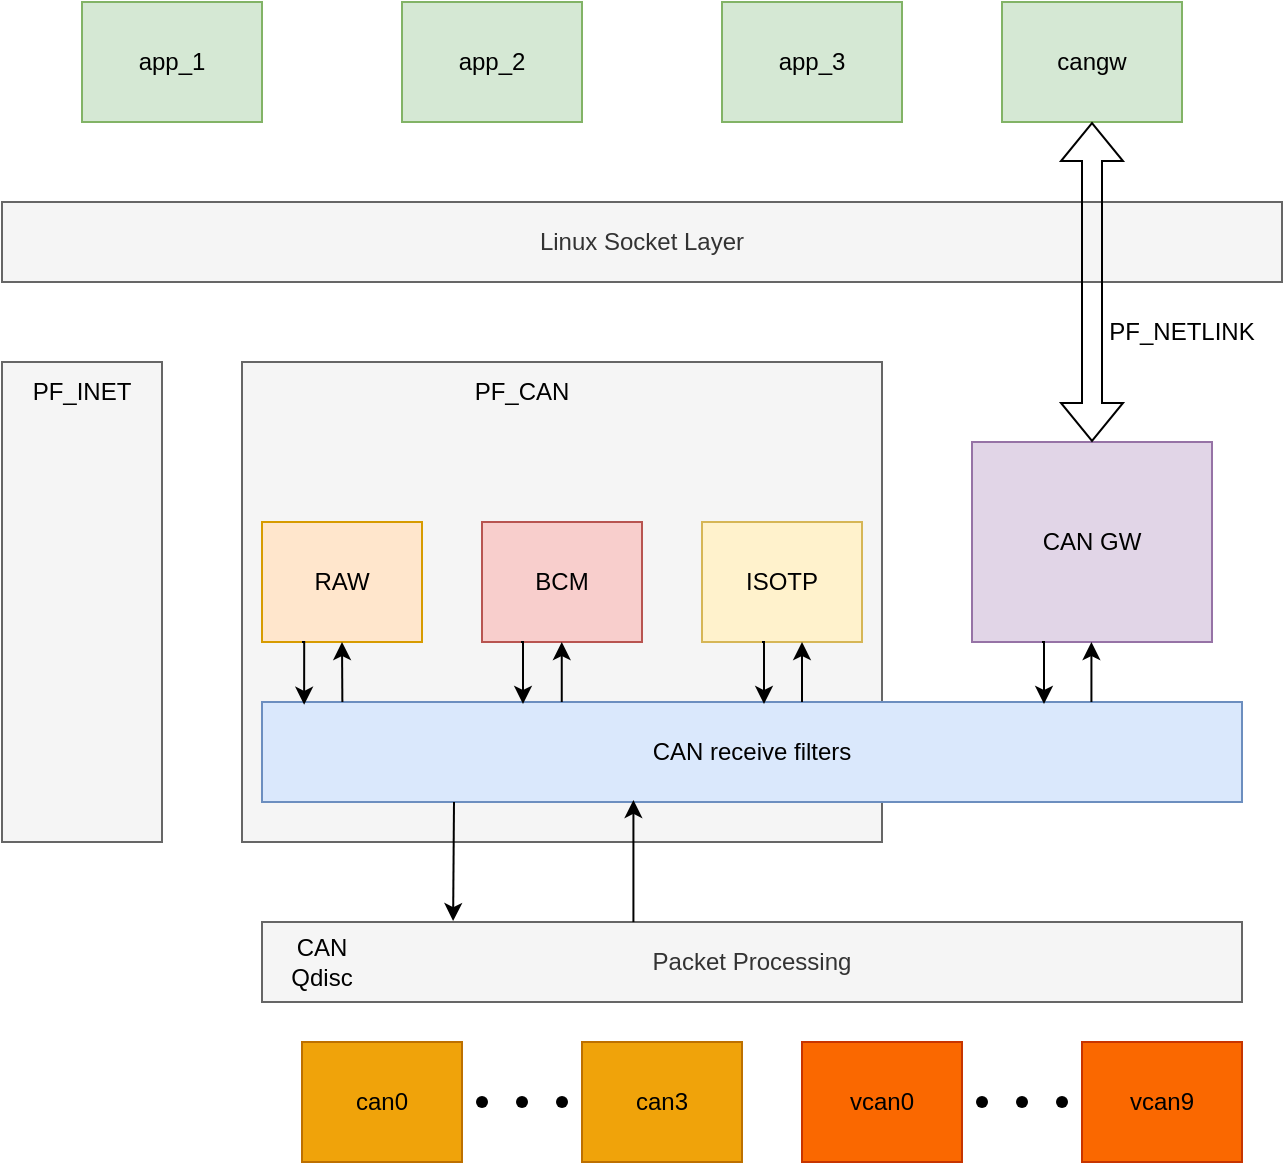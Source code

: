 <mxfile version="24.8.0">
  <diagram name="Page-1" id="evRFvM6QZ86SPKKQgn9C">
    <mxGraphModel dx="989" dy="541" grid="1" gridSize="10" guides="1" tooltips="1" connect="1" arrows="1" fold="1" page="1" pageScale="1" pageWidth="850" pageHeight="1100" math="0" shadow="0">
      <root>
        <mxCell id="0" />
        <mxCell id="1" parent="0" />
        <mxCell id="_bIcKUBgQ75I0MvCy2z--1" value="Linux Socket Layer" style="rounded=0;whiteSpace=wrap;html=1;fillColor=#f5f5f5;fontColor=#333333;strokeColor=#666666;" vertex="1" parent="1">
          <mxGeometry x="120" y="200" width="640" height="40" as="geometry" />
        </mxCell>
        <mxCell id="_bIcKUBgQ75I0MvCy2z--2" value="" style="rounded=0;whiteSpace=wrap;html=1;fillColor=#f5f5f5;fontColor=#333333;strokeColor=#666666;" vertex="1" parent="1">
          <mxGeometry x="120" y="280" width="80" height="240" as="geometry" />
        </mxCell>
        <mxCell id="_bIcKUBgQ75I0MvCy2z--3" value="" style="rounded=0;whiteSpace=wrap;html=1;align=left;fillColor=#f5f5f5;fontColor=#333333;strokeColor=#666666;" vertex="1" parent="1">
          <mxGeometry x="240" y="280" width="320" height="240" as="geometry" />
        </mxCell>
        <mxCell id="_bIcKUBgQ75I0MvCy2z--4" value="PF_INET" style="text;html=1;align=center;verticalAlign=middle;whiteSpace=wrap;rounded=0;" vertex="1" parent="1">
          <mxGeometry x="130" y="280" width="60" height="30" as="geometry" />
        </mxCell>
        <mxCell id="_bIcKUBgQ75I0MvCy2z--5" value="PF_CAN" style="text;html=1;align=center;verticalAlign=middle;whiteSpace=wrap;rounded=0;" vertex="1" parent="1">
          <mxGeometry x="350" y="280" width="60" height="30" as="geometry" />
        </mxCell>
        <mxCell id="_bIcKUBgQ75I0MvCy2z--6" value="RAW" style="rounded=0;whiteSpace=wrap;html=1;fillColor=#ffe6cc;strokeColor=#d79b00;" vertex="1" parent="1">
          <mxGeometry x="250" y="360" width="80" height="60" as="geometry" />
        </mxCell>
        <mxCell id="_bIcKUBgQ75I0MvCy2z--7" value="BCM" style="rounded=0;whiteSpace=wrap;html=1;fillColor=#f8cecc;strokeColor=#b85450;" vertex="1" parent="1">
          <mxGeometry x="360" y="360" width="80" height="60" as="geometry" />
        </mxCell>
        <mxCell id="_bIcKUBgQ75I0MvCy2z--8" value="ISOTP" style="rounded=0;whiteSpace=wrap;html=1;fillColor=#fff2cc;strokeColor=#d6b656;" vertex="1" parent="1">
          <mxGeometry x="470" y="360" width="80" height="60" as="geometry" />
        </mxCell>
        <mxCell id="_bIcKUBgQ75I0MvCy2z--9" value="CAN GW" style="rounded=0;whiteSpace=wrap;html=1;fillColor=#e1d5e7;strokeColor=#9673a6;" vertex="1" parent="1">
          <mxGeometry x="605" y="320" width="120" height="100" as="geometry" />
        </mxCell>
        <mxCell id="_bIcKUBgQ75I0MvCy2z--10" value="app_1" style="rounded=0;whiteSpace=wrap;html=1;fillColor=#d5e8d4;strokeColor=#82b366;" vertex="1" parent="1">
          <mxGeometry x="160" y="100" width="90" height="60" as="geometry" />
        </mxCell>
        <mxCell id="_bIcKUBgQ75I0MvCy2z--11" value="app_2" style="rounded=0;whiteSpace=wrap;html=1;fillColor=#d5e8d4;strokeColor=#82b366;" vertex="1" parent="1">
          <mxGeometry x="320" y="100" width="90" height="60" as="geometry" />
        </mxCell>
        <mxCell id="_bIcKUBgQ75I0MvCy2z--12" value="app_3" style="rounded=0;whiteSpace=wrap;html=1;fillColor=#d5e8d4;strokeColor=#82b366;" vertex="1" parent="1">
          <mxGeometry x="480" y="100" width="90" height="60" as="geometry" />
        </mxCell>
        <mxCell id="_bIcKUBgQ75I0MvCy2z--13" value="cangw" style="rounded=0;whiteSpace=wrap;html=1;fillColor=#d5e8d4;strokeColor=#82b366;" vertex="1" parent="1">
          <mxGeometry x="620" y="100" width="90" height="60" as="geometry" />
        </mxCell>
        <mxCell id="_bIcKUBgQ75I0MvCy2z--14" value="CAN receive filters" style="rounded=0;whiteSpace=wrap;html=1;fillColor=#dae8fc;strokeColor=#6c8ebf;" vertex="1" parent="1">
          <mxGeometry x="250" y="450" width="490" height="50" as="geometry" />
        </mxCell>
        <mxCell id="_bIcKUBgQ75I0MvCy2z--16" value="" style="shape=flexArrow;endArrow=classic;startArrow=classic;html=1;rounded=0;entryX=0.5;entryY=1;entryDx=0;entryDy=0;exitX=0.5;exitY=0;exitDx=0;exitDy=0;" edge="1" parent="1" source="_bIcKUBgQ75I0MvCy2z--9" target="_bIcKUBgQ75I0MvCy2z--13">
          <mxGeometry width="100" height="100" relative="1" as="geometry">
            <mxPoint x="410" y="460" as="sourcePoint" />
            <mxPoint x="510" y="360" as="targetPoint" />
          </mxGeometry>
        </mxCell>
        <mxCell id="_bIcKUBgQ75I0MvCy2z--18" style="edgeStyle=orthogonalEdgeStyle;rounded=0;orthogonalLoop=1;jettySize=auto;html=1;exitX=0.25;exitY=1;exitDx=0;exitDy=0;entryX=0.043;entryY=0.028;entryDx=0;entryDy=0;entryPerimeter=0;" edge="1" parent="1" source="_bIcKUBgQ75I0MvCy2z--6" target="_bIcKUBgQ75I0MvCy2z--14">
          <mxGeometry relative="1" as="geometry" />
        </mxCell>
        <mxCell id="_bIcKUBgQ75I0MvCy2z--19" value="" style="endArrow=classic;html=1;rounded=0;exitX=0.082;exitY=0;exitDx=0;exitDy=0;exitPerimeter=0;entryX=0.5;entryY=1;entryDx=0;entryDy=0;" edge="1" parent="1" source="_bIcKUBgQ75I0MvCy2z--14" target="_bIcKUBgQ75I0MvCy2z--6">
          <mxGeometry width="50" height="50" relative="1" as="geometry">
            <mxPoint x="330" y="450" as="sourcePoint" />
            <mxPoint x="380" y="400" as="targetPoint" />
          </mxGeometry>
        </mxCell>
        <mxCell id="_bIcKUBgQ75I0MvCy2z--21" style="edgeStyle=orthogonalEdgeStyle;rounded=0;orthogonalLoop=1;jettySize=auto;html=1;exitX=0.25;exitY=1;exitDx=0;exitDy=0;entryX=0.043;entryY=0.028;entryDx=0;entryDy=0;entryPerimeter=0;" edge="1" parent="1">
          <mxGeometry relative="1" as="geometry">
            <mxPoint x="379.5" y="420" as="sourcePoint" />
            <mxPoint x="380.5" y="451" as="targetPoint" />
            <Array as="points">
              <mxPoint x="380.5" y="420" />
            </Array>
          </mxGeometry>
        </mxCell>
        <mxCell id="_bIcKUBgQ75I0MvCy2z--22" value="" style="endArrow=classic;html=1;rounded=0;exitX=0.082;exitY=0;exitDx=0;exitDy=0;exitPerimeter=0;entryX=0.5;entryY=1;entryDx=0;entryDy=0;" edge="1" parent="1">
          <mxGeometry width="50" height="50" relative="1" as="geometry">
            <mxPoint x="399.88" y="450" as="sourcePoint" />
            <mxPoint x="399.88" y="420" as="targetPoint" />
          </mxGeometry>
        </mxCell>
        <mxCell id="_bIcKUBgQ75I0MvCy2z--23" value="" style="endArrow=classic;html=1;rounded=0;exitX=0.082;exitY=0;exitDx=0;exitDy=0;exitPerimeter=0;entryX=0.5;entryY=1;entryDx=0;entryDy=0;" edge="1" parent="1">
          <mxGeometry width="50" height="50" relative="1" as="geometry">
            <mxPoint x="520" y="450" as="sourcePoint" />
            <mxPoint x="520" y="420" as="targetPoint" />
          </mxGeometry>
        </mxCell>
        <mxCell id="_bIcKUBgQ75I0MvCy2z--24" style="edgeStyle=orthogonalEdgeStyle;rounded=0;orthogonalLoop=1;jettySize=auto;html=1;exitX=0.25;exitY=1;exitDx=0;exitDy=0;entryX=0.043;entryY=0.028;entryDx=0;entryDy=0;entryPerimeter=0;" edge="1" parent="1">
          <mxGeometry relative="1" as="geometry">
            <mxPoint x="500" y="420" as="sourcePoint" />
            <mxPoint x="501" y="451" as="targetPoint" />
            <Array as="points">
              <mxPoint x="501" y="420" />
            </Array>
          </mxGeometry>
        </mxCell>
        <mxCell id="_bIcKUBgQ75I0MvCy2z--25" value="Packet Processing" style="rounded=0;whiteSpace=wrap;html=1;fillColor=#f5f5f5;fontColor=#333333;strokeColor=#666666;" vertex="1" parent="1">
          <mxGeometry x="250" y="560" width="490" height="40" as="geometry" />
        </mxCell>
        <mxCell id="_bIcKUBgQ75I0MvCy2z--26" value="CAN Qdisc" style="text;html=1;align=center;verticalAlign=middle;whiteSpace=wrap;rounded=0;" vertex="1" parent="1">
          <mxGeometry x="250" y="565" width="60" height="30" as="geometry" />
        </mxCell>
        <mxCell id="_bIcKUBgQ75I0MvCy2z--27" value="" style="endArrow=classic;html=1;rounded=0;entryX=0.195;entryY=-0.011;entryDx=0;entryDy=0;entryPerimeter=0;" edge="1" parent="1" target="_bIcKUBgQ75I0MvCy2z--25">
          <mxGeometry width="50" height="50" relative="1" as="geometry">
            <mxPoint x="346" y="500" as="sourcePoint" />
            <mxPoint x="470" y="380" as="targetPoint" />
          </mxGeometry>
        </mxCell>
        <mxCell id="_bIcKUBgQ75I0MvCy2z--28" value="" style="endArrow=classic;html=1;rounded=0;entryX=0.379;entryY=0.979;entryDx=0;entryDy=0;entryPerimeter=0;exitX=0.379;exitY=0.001;exitDx=0;exitDy=0;exitPerimeter=0;" edge="1" parent="1" source="_bIcKUBgQ75I0MvCy2z--25" target="_bIcKUBgQ75I0MvCy2z--14">
          <mxGeometry width="50" height="50" relative="1" as="geometry">
            <mxPoint x="390" y="500" as="sourcePoint" />
            <mxPoint x="440" y="450" as="targetPoint" />
          </mxGeometry>
        </mxCell>
        <mxCell id="_bIcKUBgQ75I0MvCy2z--29" style="edgeStyle=orthogonalEdgeStyle;rounded=0;orthogonalLoop=1;jettySize=auto;html=1;exitX=0.25;exitY=1;exitDx=0;exitDy=0;entryX=0.043;entryY=0.028;entryDx=0;entryDy=0;entryPerimeter=0;" edge="1" parent="1">
          <mxGeometry relative="1" as="geometry">
            <mxPoint x="640" y="420" as="sourcePoint" />
            <mxPoint x="641" y="451" as="targetPoint" />
            <Array as="points">
              <mxPoint x="641" y="420" />
            </Array>
          </mxGeometry>
        </mxCell>
        <mxCell id="_bIcKUBgQ75I0MvCy2z--30" value="" style="endArrow=classic;html=1;rounded=0;exitX=0.082;exitY=0;exitDx=0;exitDy=0;exitPerimeter=0;entryX=0.5;entryY=1;entryDx=0;entryDy=0;" edge="1" parent="1">
          <mxGeometry width="50" height="50" relative="1" as="geometry">
            <mxPoint x="664.71" y="450" as="sourcePoint" />
            <mxPoint x="664.71" y="420" as="targetPoint" />
          </mxGeometry>
        </mxCell>
        <mxCell id="_bIcKUBgQ75I0MvCy2z--31" value="can0" style="rounded=0;whiteSpace=wrap;html=1;fillColor=#f0a30a;fontColor=#000000;strokeColor=#BD7000;" vertex="1" parent="1">
          <mxGeometry x="270" y="620" width="80" height="60" as="geometry" />
        </mxCell>
        <mxCell id="_bIcKUBgQ75I0MvCy2z--32" value="can3" style="rounded=0;whiteSpace=wrap;html=1;fillColor=#f0a30a;fontColor=#000000;strokeColor=#BD7000;" vertex="1" parent="1">
          <mxGeometry x="410" y="620" width="80" height="60" as="geometry" />
        </mxCell>
        <mxCell id="_bIcKUBgQ75I0MvCy2z--33" value="vcan0" style="rounded=0;whiteSpace=wrap;html=1;fillColor=#fa6800;fontColor=#000000;strokeColor=#C73500;" vertex="1" parent="1">
          <mxGeometry x="520" y="620" width="80" height="60" as="geometry" />
        </mxCell>
        <mxCell id="_bIcKUBgQ75I0MvCy2z--34" value="vcan9" style="rounded=0;whiteSpace=wrap;html=1;fillColor=#fa6800;fontColor=#000000;strokeColor=#C73500;" vertex="1" parent="1">
          <mxGeometry x="660" y="620" width="80" height="60" as="geometry" />
        </mxCell>
        <mxCell id="_bIcKUBgQ75I0MvCy2z--35" value="" style="shape=waypoint;sketch=0;fillStyle=solid;size=6;pointerEvents=1;points=[];fillColor=none;resizable=0;rotatable=0;perimeter=centerPerimeter;snapToPoint=1;" vertex="1" parent="1">
          <mxGeometry x="350" y="640" width="20" height="20" as="geometry" />
        </mxCell>
        <mxCell id="_bIcKUBgQ75I0MvCy2z--36" value="" style="shape=waypoint;sketch=0;fillStyle=solid;size=6;pointerEvents=1;points=[];fillColor=none;resizable=0;rotatable=0;perimeter=centerPerimeter;snapToPoint=1;" vertex="1" parent="1">
          <mxGeometry x="370" y="640" width="20" height="20" as="geometry" />
        </mxCell>
        <mxCell id="_bIcKUBgQ75I0MvCy2z--37" value="" style="shape=waypoint;sketch=0;fillStyle=solid;size=6;pointerEvents=1;points=[];fillColor=none;resizable=0;rotatable=0;perimeter=centerPerimeter;snapToPoint=1;" vertex="1" parent="1">
          <mxGeometry x="390" y="640" width="20" height="20" as="geometry" />
        </mxCell>
        <mxCell id="_bIcKUBgQ75I0MvCy2z--38" value="" style="shape=waypoint;sketch=0;fillStyle=solid;size=6;pointerEvents=1;points=[];fillColor=none;resizable=0;rotatable=0;perimeter=centerPerimeter;snapToPoint=1;" vertex="1" parent="1">
          <mxGeometry x="600" y="640" width="20" height="20" as="geometry" />
        </mxCell>
        <mxCell id="_bIcKUBgQ75I0MvCy2z--39" value="" style="shape=waypoint;sketch=0;fillStyle=solid;size=6;pointerEvents=1;points=[];fillColor=none;resizable=0;rotatable=0;perimeter=centerPerimeter;snapToPoint=1;" vertex="1" parent="1">
          <mxGeometry x="620" y="640" width="20" height="20" as="geometry" />
        </mxCell>
        <mxCell id="_bIcKUBgQ75I0MvCy2z--40" value="" style="shape=waypoint;sketch=0;fillStyle=solid;size=6;pointerEvents=1;points=[];fillColor=none;resizable=0;rotatable=0;perimeter=centerPerimeter;snapToPoint=1;" vertex="1" parent="1">
          <mxGeometry x="640" y="640" width="20" height="20" as="geometry" />
        </mxCell>
        <mxCell id="_bIcKUBgQ75I0MvCy2z--41" value="PF_NETLINK" style="text;html=1;align=center;verticalAlign=middle;whiteSpace=wrap;rounded=0;" vertex="1" parent="1">
          <mxGeometry x="680" y="250" width="60" height="30" as="geometry" />
        </mxCell>
      </root>
    </mxGraphModel>
  </diagram>
</mxfile>
